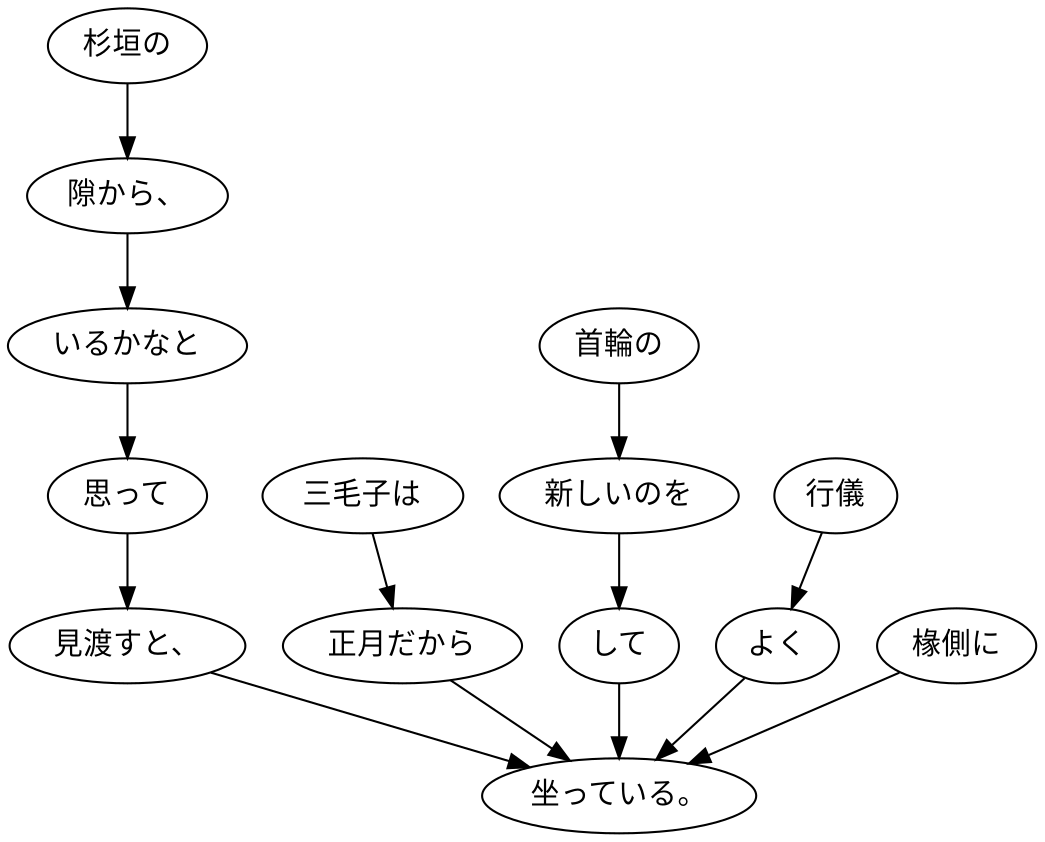 digraph graph654 {
	node0 [label="杉垣の"];
	node1 [label="隙から、"];
	node2 [label="いるかなと"];
	node3 [label="思って"];
	node4 [label="見渡すと、"];
	node5 [label="三毛子は"];
	node6 [label="正月だから"];
	node7 [label="首輪の"];
	node8 [label="新しいのを"];
	node9 [label="して"];
	node10 [label="行儀"];
	node11 [label="よく"];
	node12 [label="椽側に"];
	node13 [label="坐っている。"];
	node0 -> node1;
	node1 -> node2;
	node2 -> node3;
	node3 -> node4;
	node4 -> node13;
	node5 -> node6;
	node6 -> node13;
	node7 -> node8;
	node8 -> node9;
	node9 -> node13;
	node10 -> node11;
	node11 -> node13;
	node12 -> node13;
}

